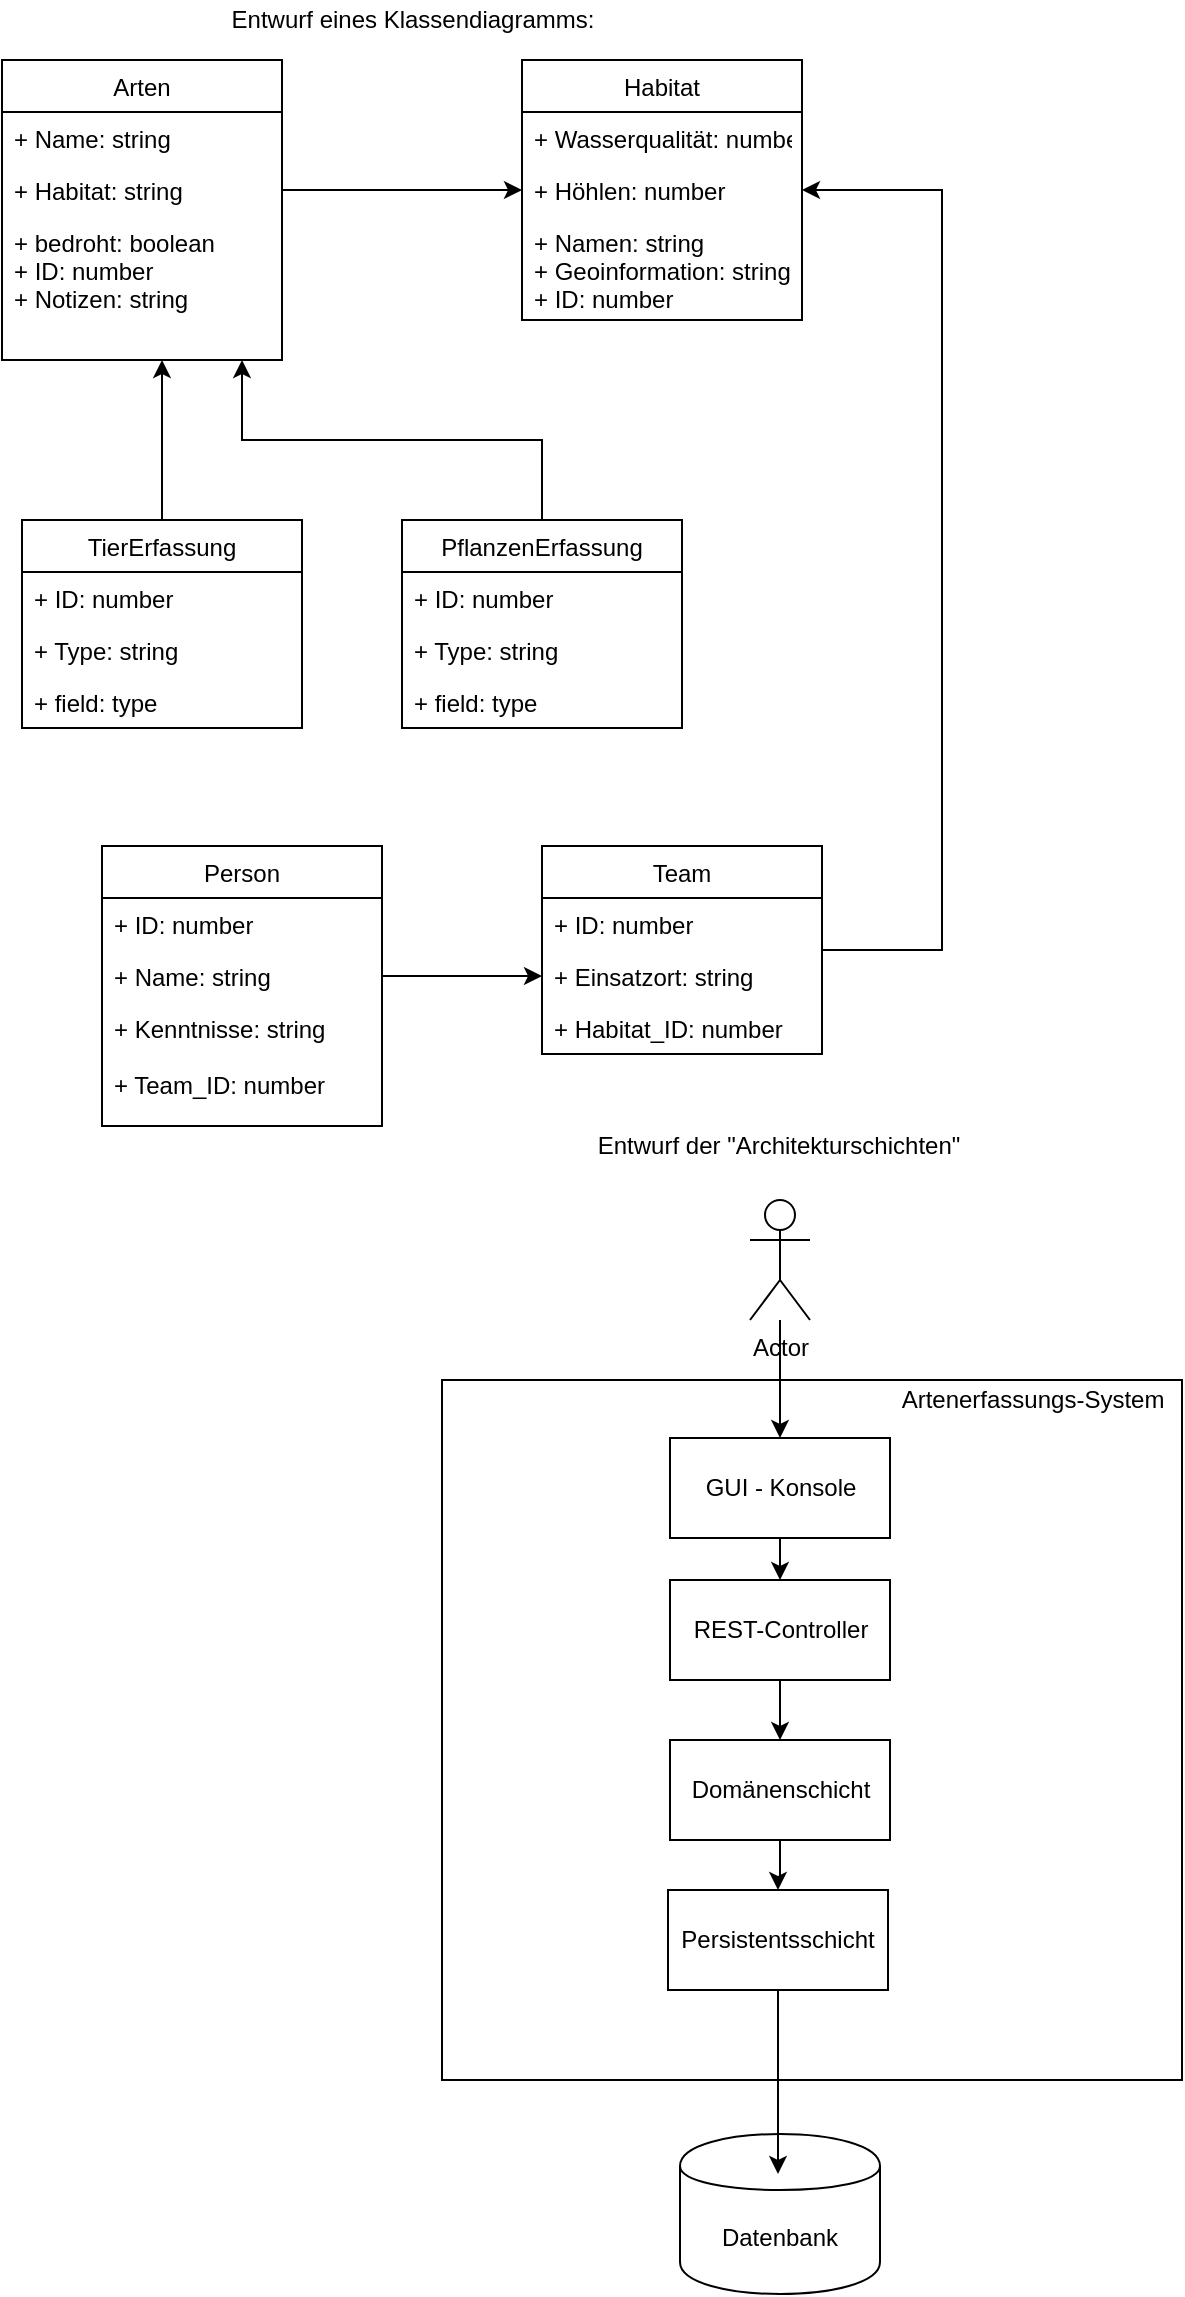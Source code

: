 <mxfile version="14.6.2" type="device"><diagram id="UuyjsD_K4RateIu9bVxw" name="Page-1"><mxGraphModel dx="1422" dy="794" grid="1" gridSize="10" guides="1" tooltips="1" connect="1" arrows="1" fold="1" page="1" pageScale="1" pageWidth="827" pageHeight="1169" math="0" shadow="0"><root><mxCell id="0"/><mxCell id="1" parent="0"/><mxCell id="Y5Pedcg3twV4b3is9tCd-35" value="" style="html=1;fillColor=none;" vertex="1" parent="1"><mxGeometry x="260" y="700" width="370" height="350" as="geometry"/></mxCell><mxCell id="Y5Pedcg3twV4b3is9tCd-1" value="Arten" style="swimlane;fontStyle=0;childLayout=stackLayout;horizontal=1;startSize=26;fillColor=none;horizontalStack=0;resizeParent=1;resizeParentMax=0;resizeLast=0;collapsible=1;marginBottom=0;" vertex="1" parent="1"><mxGeometry x="40" y="40" width="140" height="150" as="geometry"/></mxCell><mxCell id="Y5Pedcg3twV4b3is9tCd-2" value="+ Name: string" style="text;strokeColor=none;fillColor=none;align=left;verticalAlign=top;spacingLeft=4;spacingRight=4;overflow=hidden;rotatable=0;points=[[0,0.5],[1,0.5]];portConstraint=eastwest;" vertex="1" parent="Y5Pedcg3twV4b3is9tCd-1"><mxGeometry y="26" width="140" height="26" as="geometry"/></mxCell><mxCell id="Y5Pedcg3twV4b3is9tCd-3" value="+ Habitat: string" style="text;strokeColor=none;fillColor=none;align=left;verticalAlign=top;spacingLeft=4;spacingRight=4;overflow=hidden;rotatable=0;points=[[0,0.5],[1,0.5]];portConstraint=eastwest;" vertex="1" parent="Y5Pedcg3twV4b3is9tCd-1"><mxGeometry y="52" width="140" height="26" as="geometry"/></mxCell><mxCell id="Y5Pedcg3twV4b3is9tCd-4" value="+ bedroht: boolean &#10;+ ID: number&#10;+ Notizen: string" style="text;strokeColor=none;fillColor=none;align=left;verticalAlign=top;spacingLeft=4;spacingRight=4;overflow=hidden;rotatable=0;points=[[0,0.5],[1,0.5]];portConstraint=eastwest;" vertex="1" parent="Y5Pedcg3twV4b3is9tCd-1"><mxGeometry y="78" width="140" height="72" as="geometry"/></mxCell><mxCell id="Y5Pedcg3twV4b3is9tCd-5" value="Habitat" style="swimlane;fontStyle=0;childLayout=stackLayout;horizontal=1;startSize=26;fillColor=none;horizontalStack=0;resizeParent=1;resizeParentMax=0;resizeLast=0;collapsible=1;marginBottom=0;" vertex="1" parent="1"><mxGeometry x="300" y="40" width="140" height="130" as="geometry"/></mxCell><mxCell id="Y5Pedcg3twV4b3is9tCd-6" value="+ Wasserqualität: number" style="text;strokeColor=none;fillColor=none;align=left;verticalAlign=top;spacingLeft=4;spacingRight=4;overflow=hidden;rotatable=0;points=[[0,0.5],[1,0.5]];portConstraint=eastwest;" vertex="1" parent="Y5Pedcg3twV4b3is9tCd-5"><mxGeometry y="26" width="140" height="26" as="geometry"/></mxCell><mxCell id="Y5Pedcg3twV4b3is9tCd-7" value="+ Höhlen: number" style="text;strokeColor=none;fillColor=none;align=left;verticalAlign=top;spacingLeft=4;spacingRight=4;overflow=hidden;rotatable=0;points=[[0,0.5],[1,0.5]];portConstraint=eastwest;" vertex="1" parent="Y5Pedcg3twV4b3is9tCd-5"><mxGeometry y="52" width="140" height="26" as="geometry"/></mxCell><mxCell id="Y5Pedcg3twV4b3is9tCd-8" value="+ Namen: string&#10;+ Geoinformation: string&#10;+ ID: number" style="text;strokeColor=none;fillColor=none;align=left;verticalAlign=top;spacingLeft=4;spacingRight=4;overflow=hidden;rotatable=0;points=[[0,0.5],[1,0.5]];portConstraint=eastwest;" vertex="1" parent="Y5Pedcg3twV4b3is9tCd-5"><mxGeometry y="78" width="140" height="52" as="geometry"/></mxCell><mxCell id="Y5Pedcg3twV4b3is9tCd-9" style="edgeStyle=orthogonalEdgeStyle;rounded=0;orthogonalLoop=1;jettySize=auto;html=1;" edge="1" parent="1" source="Y5Pedcg3twV4b3is9tCd-3" target="Y5Pedcg3twV4b3is9tCd-7"><mxGeometry relative="1" as="geometry"/></mxCell><mxCell id="Y5Pedcg3twV4b3is9tCd-18" style="edgeStyle=orthogonalEdgeStyle;rounded=0;orthogonalLoop=1;jettySize=auto;html=1;" edge="1" parent="1" source="Y5Pedcg3twV4b3is9tCd-10" target="Y5Pedcg3twV4b3is9tCd-4"><mxGeometry relative="1" as="geometry"><Array as="points"><mxPoint x="120" y="200"/><mxPoint x="120" y="200"/></Array></mxGeometry></mxCell><mxCell id="Y5Pedcg3twV4b3is9tCd-10" value="TierErfassung" style="swimlane;fontStyle=0;childLayout=stackLayout;horizontal=1;startSize=26;fillColor=none;horizontalStack=0;resizeParent=1;resizeParentMax=0;resizeLast=0;collapsible=1;marginBottom=0;" vertex="1" parent="1"><mxGeometry x="50" y="270" width="140" height="104" as="geometry"/></mxCell><mxCell id="Y5Pedcg3twV4b3is9tCd-11" value="+ ID: number" style="text;strokeColor=none;fillColor=none;align=left;verticalAlign=top;spacingLeft=4;spacingRight=4;overflow=hidden;rotatable=0;points=[[0,0.5],[1,0.5]];portConstraint=eastwest;" vertex="1" parent="Y5Pedcg3twV4b3is9tCd-10"><mxGeometry y="26" width="140" height="26" as="geometry"/></mxCell><mxCell id="Y5Pedcg3twV4b3is9tCd-12" value="+ Type: string" style="text;strokeColor=none;fillColor=none;align=left;verticalAlign=top;spacingLeft=4;spacingRight=4;overflow=hidden;rotatable=0;points=[[0,0.5],[1,0.5]];portConstraint=eastwest;" vertex="1" parent="Y5Pedcg3twV4b3is9tCd-10"><mxGeometry y="52" width="140" height="26" as="geometry"/></mxCell><mxCell id="Y5Pedcg3twV4b3is9tCd-13" value="+ field: type" style="text;strokeColor=none;fillColor=none;align=left;verticalAlign=top;spacingLeft=4;spacingRight=4;overflow=hidden;rotatable=0;points=[[0,0.5],[1,0.5]];portConstraint=eastwest;" vertex="1" parent="Y5Pedcg3twV4b3is9tCd-10"><mxGeometry y="78" width="140" height="26" as="geometry"/></mxCell><mxCell id="Y5Pedcg3twV4b3is9tCd-19" style="edgeStyle=orthogonalEdgeStyle;rounded=0;orthogonalLoop=1;jettySize=auto;html=1;" edge="1" parent="1" source="Y5Pedcg3twV4b3is9tCd-14" target="Y5Pedcg3twV4b3is9tCd-4"><mxGeometry relative="1" as="geometry"><mxPoint x="150" y="200" as="targetPoint"/><Array as="points"><mxPoint x="310" y="230"/><mxPoint x="160" y="230"/></Array></mxGeometry></mxCell><mxCell id="Y5Pedcg3twV4b3is9tCd-14" value="PflanzenErfassung" style="swimlane;fontStyle=0;childLayout=stackLayout;horizontal=1;startSize=26;fillColor=none;horizontalStack=0;resizeParent=1;resizeParentMax=0;resizeLast=0;collapsible=1;marginBottom=0;" vertex="1" parent="1"><mxGeometry x="240" y="270" width="140" height="104" as="geometry"/></mxCell><mxCell id="Y5Pedcg3twV4b3is9tCd-15" value="+ ID: number" style="text;strokeColor=none;fillColor=none;align=left;verticalAlign=top;spacingLeft=4;spacingRight=4;overflow=hidden;rotatable=0;points=[[0,0.5],[1,0.5]];portConstraint=eastwest;" vertex="1" parent="Y5Pedcg3twV4b3is9tCd-14"><mxGeometry y="26" width="140" height="26" as="geometry"/></mxCell><mxCell id="Y5Pedcg3twV4b3is9tCd-16" value="+ Type: string" style="text;strokeColor=none;fillColor=none;align=left;verticalAlign=top;spacingLeft=4;spacingRight=4;overflow=hidden;rotatable=0;points=[[0,0.5],[1,0.5]];portConstraint=eastwest;" vertex="1" parent="Y5Pedcg3twV4b3is9tCd-14"><mxGeometry y="52" width="140" height="26" as="geometry"/></mxCell><mxCell id="Y5Pedcg3twV4b3is9tCd-17" value="+ field: type" style="text;strokeColor=none;fillColor=none;align=left;verticalAlign=top;spacingLeft=4;spacingRight=4;overflow=hidden;rotatable=0;points=[[0,0.5],[1,0.5]];portConstraint=eastwest;" vertex="1" parent="Y5Pedcg3twV4b3is9tCd-14"><mxGeometry y="78" width="140" height="26" as="geometry"/></mxCell><mxCell id="Y5Pedcg3twV4b3is9tCd-20" value="Person" style="swimlane;fontStyle=0;childLayout=stackLayout;horizontal=1;startSize=26;fillColor=none;horizontalStack=0;resizeParent=1;resizeParentMax=0;resizeLast=0;collapsible=1;marginBottom=0;" vertex="1" parent="1"><mxGeometry x="90" y="433" width="140" height="140" as="geometry"/></mxCell><mxCell id="Y5Pedcg3twV4b3is9tCd-21" value="+ ID: number" style="text;strokeColor=none;fillColor=none;align=left;verticalAlign=top;spacingLeft=4;spacingRight=4;overflow=hidden;rotatable=0;points=[[0,0.5],[1,0.5]];portConstraint=eastwest;" vertex="1" parent="Y5Pedcg3twV4b3is9tCd-20"><mxGeometry y="26" width="140" height="26" as="geometry"/></mxCell><mxCell id="Y5Pedcg3twV4b3is9tCd-22" value="+ Name: string" style="text;strokeColor=none;fillColor=none;align=left;verticalAlign=top;spacingLeft=4;spacingRight=4;overflow=hidden;rotatable=0;points=[[0,0.5],[1,0.5]];portConstraint=eastwest;" vertex="1" parent="Y5Pedcg3twV4b3is9tCd-20"><mxGeometry y="52" width="140" height="26" as="geometry"/></mxCell><mxCell id="Y5Pedcg3twV4b3is9tCd-23" value="+ Kenntnisse: string&#10;&#10;+ Team_ID: number" style="text;strokeColor=none;fillColor=none;align=left;verticalAlign=top;spacingLeft=4;spacingRight=4;overflow=hidden;rotatable=0;points=[[0,0.5],[1,0.5]];portConstraint=eastwest;" vertex="1" parent="Y5Pedcg3twV4b3is9tCd-20"><mxGeometry y="78" width="140" height="62" as="geometry"/></mxCell><mxCell id="Y5Pedcg3twV4b3is9tCd-29" style="edgeStyle=orthogonalEdgeStyle;rounded=0;orthogonalLoop=1;jettySize=auto;html=1;" edge="1" parent="1" source="Y5Pedcg3twV4b3is9tCd-24" target="Y5Pedcg3twV4b3is9tCd-7"><mxGeometry relative="1" as="geometry"><Array as="points"><mxPoint x="510" y="485"/><mxPoint x="510" y="105"/></Array></mxGeometry></mxCell><mxCell id="Y5Pedcg3twV4b3is9tCd-24" value="Team" style="swimlane;fontStyle=0;childLayout=stackLayout;horizontal=1;startSize=26;fillColor=none;horizontalStack=0;resizeParent=1;resizeParentMax=0;resizeLast=0;collapsible=1;marginBottom=0;" vertex="1" parent="1"><mxGeometry x="310" y="433" width="140" height="104" as="geometry"/></mxCell><mxCell id="Y5Pedcg3twV4b3is9tCd-25" value="+ ID: number" style="text;strokeColor=none;fillColor=none;align=left;verticalAlign=top;spacingLeft=4;spacingRight=4;overflow=hidden;rotatable=0;points=[[0,0.5],[1,0.5]];portConstraint=eastwest;" vertex="1" parent="Y5Pedcg3twV4b3is9tCd-24"><mxGeometry y="26" width="140" height="26" as="geometry"/></mxCell><mxCell id="Y5Pedcg3twV4b3is9tCd-26" value="+ Einsatzort: string" style="text;strokeColor=none;fillColor=none;align=left;verticalAlign=top;spacingLeft=4;spacingRight=4;overflow=hidden;rotatable=0;points=[[0,0.5],[1,0.5]];portConstraint=eastwest;" vertex="1" parent="Y5Pedcg3twV4b3is9tCd-24"><mxGeometry y="52" width="140" height="26" as="geometry"/></mxCell><mxCell id="Y5Pedcg3twV4b3is9tCd-27" value="+ Habitat_ID: number" style="text;strokeColor=none;fillColor=none;align=left;verticalAlign=top;spacingLeft=4;spacingRight=4;overflow=hidden;rotatable=0;points=[[0,0.5],[1,0.5]];portConstraint=eastwest;" vertex="1" parent="Y5Pedcg3twV4b3is9tCd-24"><mxGeometry y="78" width="140" height="26" as="geometry"/></mxCell><mxCell id="Y5Pedcg3twV4b3is9tCd-28" style="edgeStyle=orthogonalEdgeStyle;rounded=0;orthogonalLoop=1;jettySize=auto;html=1;" edge="1" parent="1" source="Y5Pedcg3twV4b3is9tCd-22" target="Y5Pedcg3twV4b3is9tCd-26"><mxGeometry relative="1" as="geometry"/></mxCell><mxCell id="Y5Pedcg3twV4b3is9tCd-46" style="edgeStyle=orthogonalEdgeStyle;rounded=0;orthogonalLoop=1;jettySize=auto;html=1;" edge="1" parent="1" source="Y5Pedcg3twV4b3is9tCd-30" target="Y5Pedcg3twV4b3is9tCd-44"><mxGeometry relative="1" as="geometry"/></mxCell><mxCell id="Y5Pedcg3twV4b3is9tCd-30" value="GUI - Konsole" style="html=1;" vertex="1" parent="1"><mxGeometry x="374" y="729" width="110" height="50" as="geometry"/></mxCell><mxCell id="Y5Pedcg3twV4b3is9tCd-48" style="edgeStyle=orthogonalEdgeStyle;rounded=0;orthogonalLoop=1;jettySize=auto;html=1;" edge="1" parent="1" source="Y5Pedcg3twV4b3is9tCd-32" target="Y5Pedcg3twV4b3is9tCd-41"><mxGeometry relative="1" as="geometry"/></mxCell><mxCell id="Y5Pedcg3twV4b3is9tCd-32" value="Domänenschicht" style="html=1;" vertex="1" parent="1"><mxGeometry x="374" y="880" width="110" height="50" as="geometry"/></mxCell><mxCell id="Y5Pedcg3twV4b3is9tCd-43" style="edgeStyle=orthogonalEdgeStyle;rounded=0;orthogonalLoop=1;jettySize=auto;html=1;" edge="1" parent="1" source="Y5Pedcg3twV4b3is9tCd-33" target="Y5Pedcg3twV4b3is9tCd-30"><mxGeometry relative="1" as="geometry"/></mxCell><mxCell id="Y5Pedcg3twV4b3is9tCd-33" value="Actor" style="shape=umlActor;verticalLabelPosition=bottom;verticalAlign=top;html=1;" vertex="1" parent="1"><mxGeometry x="414" y="610" width="30" height="60" as="geometry"/></mxCell><mxCell id="Y5Pedcg3twV4b3is9tCd-38" value="Artenerfassungs-System" style="text;html=1;align=center;verticalAlign=middle;resizable=0;points=[];autosize=1;strokeColor=none;" vertex="1" parent="1"><mxGeometry x="480" y="700" width="150" height="20" as="geometry"/></mxCell><mxCell id="Y5Pedcg3twV4b3is9tCd-40" value="Datenbank" style="shape=cylinder;whiteSpace=wrap;html=1;boundedLbl=1;backgroundOutline=1;fillColor=none;" vertex="1" parent="1"><mxGeometry x="379" y="1077" width="100" height="80" as="geometry"/></mxCell><mxCell id="Y5Pedcg3twV4b3is9tCd-42" style="edgeStyle=orthogonalEdgeStyle;rounded=0;orthogonalLoop=1;jettySize=auto;html=1;entryX=0.49;entryY=0.25;entryDx=0;entryDy=0;entryPerimeter=0;" edge="1" parent="1" source="Y5Pedcg3twV4b3is9tCd-41" target="Y5Pedcg3twV4b3is9tCd-40"><mxGeometry relative="1" as="geometry"/></mxCell><mxCell id="Y5Pedcg3twV4b3is9tCd-41" value="Persistentsschicht" style="whiteSpace=wrap;html=1;fillColor=none;" vertex="1" parent="1"><mxGeometry x="373" y="955" width="110" height="50" as="geometry"/></mxCell><mxCell id="Y5Pedcg3twV4b3is9tCd-47" style="edgeStyle=orthogonalEdgeStyle;rounded=0;orthogonalLoop=1;jettySize=auto;html=1;" edge="1" parent="1" source="Y5Pedcg3twV4b3is9tCd-44" target="Y5Pedcg3twV4b3is9tCd-32"><mxGeometry relative="1" as="geometry"/></mxCell><mxCell id="Y5Pedcg3twV4b3is9tCd-44" value="REST-Controller" style="html=1;fillColor=none;" vertex="1" parent="1"><mxGeometry x="374" y="800" width="110" height="50" as="geometry"/></mxCell><mxCell id="Y5Pedcg3twV4b3is9tCd-49" value="Entwurf eines Klassendiagramms:" style="text;html=1;align=center;verticalAlign=middle;resizable=0;points=[];autosize=1;strokeColor=none;" vertex="1" parent="1"><mxGeometry x="145" y="10" width="200" height="20" as="geometry"/></mxCell><mxCell id="Y5Pedcg3twV4b3is9tCd-50" value="Entwurf der &quot;Architekturschichten&quot;" style="text;html=1;align=center;verticalAlign=middle;resizable=0;points=[];autosize=1;strokeColor=none;" vertex="1" parent="1"><mxGeometry x="328" y="573" width="200" height="20" as="geometry"/></mxCell></root></mxGraphModel></diagram></mxfile>